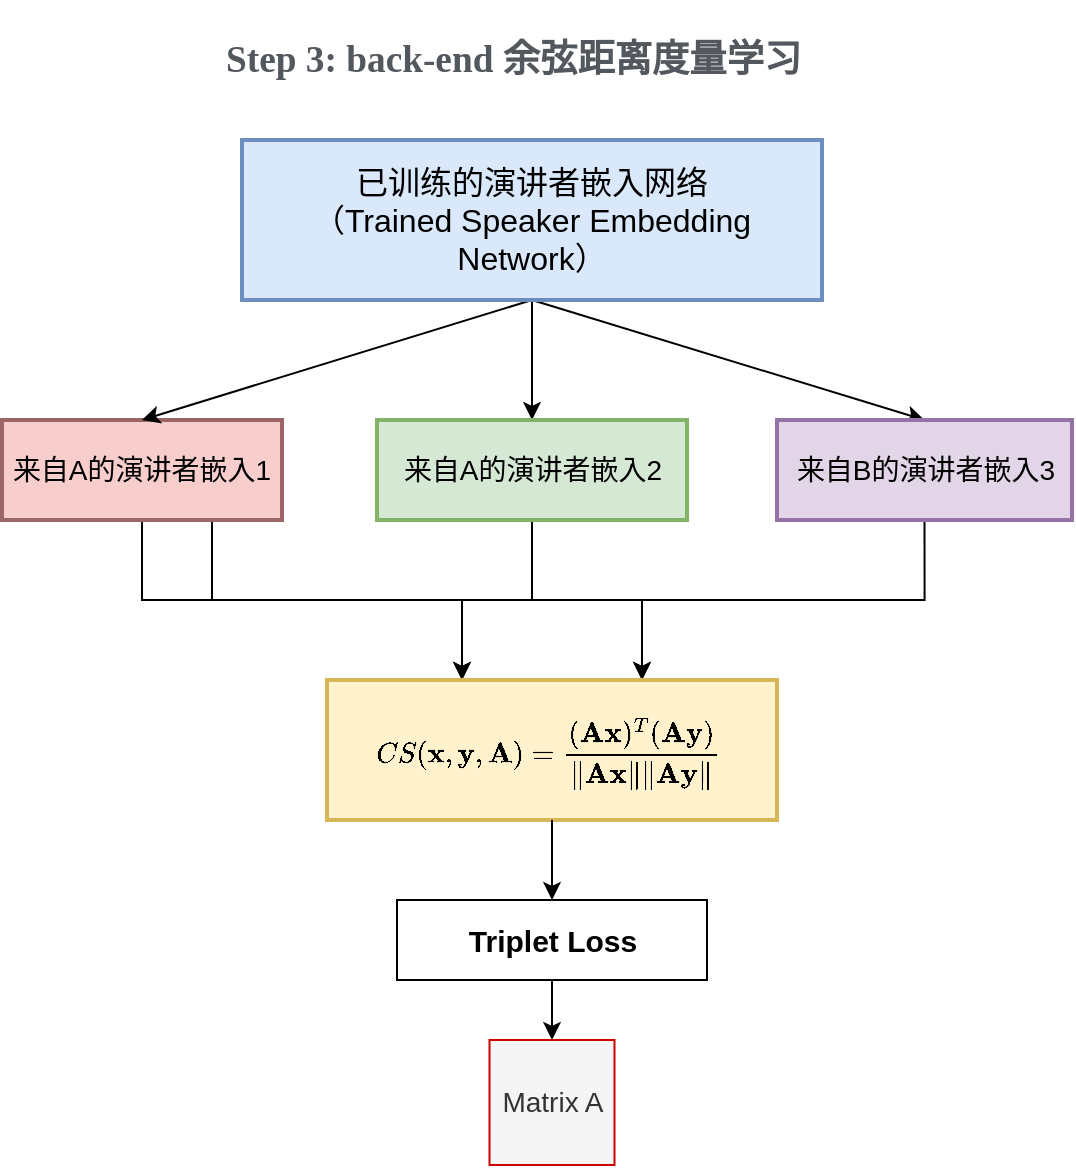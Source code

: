 <mxfile version="21.5.2" type="github">
  <diagram name="第 1 页" id="n4yTNv1PeKjo_5p-pt_t">
    <mxGraphModel dx="755" dy="733" grid="1" gridSize="10" guides="1" tooltips="1" connect="1" arrows="1" fold="1" page="1" pageScale="1" pageWidth="1654" pageHeight="2336" math="1" shadow="0">
      <root>
        <mxCell id="0" />
        <mxCell id="1" parent="0" />
        <mxCell id="rcnBGDcYv02o4lfGUzAK-12" style="edgeStyle=orthogonalEdgeStyle;rounded=0;orthogonalLoop=1;jettySize=auto;html=1;exitX=0.5;exitY=1;exitDx=0;exitDy=0;entryX=0.25;entryY=0;entryDx=0;entryDy=0;" edge="1" parent="1" source="rcnBGDcYv02o4lfGUzAK-3" target="rcnBGDcYv02o4lfGUzAK-10">
          <mxGeometry relative="1" as="geometry" />
        </mxCell>
        <mxCell id="rcnBGDcYv02o4lfGUzAK-15" style="edgeStyle=orthogonalEdgeStyle;rounded=0;orthogonalLoop=1;jettySize=auto;html=1;exitX=0.75;exitY=1;exitDx=0;exitDy=0;entryX=0.75;entryY=0;entryDx=0;entryDy=0;" edge="1" parent="1" source="rcnBGDcYv02o4lfGUzAK-3" target="rcnBGDcYv02o4lfGUzAK-10">
          <mxGeometry relative="1" as="geometry" />
        </mxCell>
        <mxCell id="rcnBGDcYv02o4lfGUzAK-3" value="&lt;font style=&quot;font-size: 14px;&quot;&gt;来自A的演讲者嵌入1&lt;/font&gt;" style="rounded=0;whiteSpace=wrap;html=1;strokeColor=#9C6566;fillColor=#F7CECC;fontColor=#000000;strokeWidth=2;" vertex="1" parent="1">
          <mxGeometry x="180" y="240" width="140" height="50" as="geometry" />
        </mxCell>
        <mxCell id="rcnBGDcYv02o4lfGUzAK-17" style="rounded=0;orthogonalLoop=1;jettySize=auto;html=1;exitX=0.5;exitY=1;exitDx=0;exitDy=0;entryX=0.5;entryY=0;entryDx=0;entryDy=0;" edge="1" parent="1" source="rcnBGDcYv02o4lfGUzAK-4" target="rcnBGDcYv02o4lfGUzAK-3">
          <mxGeometry relative="1" as="geometry" />
        </mxCell>
        <mxCell id="rcnBGDcYv02o4lfGUzAK-18" style="rounded=0;orthogonalLoop=1;jettySize=auto;html=1;exitX=0.5;exitY=1;exitDx=0;exitDy=0;entryX=0.5;entryY=0;entryDx=0;entryDy=0;" edge="1" parent="1" source="rcnBGDcYv02o4lfGUzAK-4" target="rcnBGDcYv02o4lfGUzAK-6">
          <mxGeometry relative="1" as="geometry" />
        </mxCell>
        <mxCell id="rcnBGDcYv02o4lfGUzAK-19" style="edgeStyle=orthogonalEdgeStyle;rounded=0;orthogonalLoop=1;jettySize=auto;html=1;exitX=0.5;exitY=1;exitDx=0;exitDy=0;entryX=0.5;entryY=0;entryDx=0;entryDy=0;" edge="1" parent="1" source="rcnBGDcYv02o4lfGUzAK-4" target="rcnBGDcYv02o4lfGUzAK-5">
          <mxGeometry relative="1" as="geometry" />
        </mxCell>
        <mxCell id="rcnBGDcYv02o4lfGUzAK-4" value="&lt;font style=&quot;font-size: 16px;&quot;&gt;已训练的演讲者嵌入网络&lt;br&gt;（Trained Speaker Embedding Network）&lt;/font&gt;" style="rounded=0;whiteSpace=wrap;html=1;fillColor=#dae8fc;strokeColor=#6c8ebf;strokeWidth=2;" vertex="1" parent="1">
          <mxGeometry x="300" y="100" width="290" height="80" as="geometry" />
        </mxCell>
        <mxCell id="rcnBGDcYv02o4lfGUzAK-14" style="edgeStyle=orthogonalEdgeStyle;rounded=0;orthogonalLoop=1;jettySize=auto;html=1;exitX=0.5;exitY=1;exitDx=0;exitDy=0;entryX=0.25;entryY=0;entryDx=0;entryDy=0;" edge="1" parent="1" source="rcnBGDcYv02o4lfGUzAK-5" target="rcnBGDcYv02o4lfGUzAK-10">
          <mxGeometry relative="1" as="geometry" />
        </mxCell>
        <mxCell id="rcnBGDcYv02o4lfGUzAK-5" value="&lt;font style=&quot;font-size: 14px;&quot;&gt;来自A的演讲者嵌入2&lt;/font&gt;" style="rounded=0;whiteSpace=wrap;html=1;strokeColor=#82b366;fillColor=#d5e8d4;strokeWidth=2;" vertex="1" parent="1">
          <mxGeometry x="367.5" y="240" width="155" height="50" as="geometry" />
        </mxCell>
        <mxCell id="rcnBGDcYv02o4lfGUzAK-16" style="edgeStyle=orthogonalEdgeStyle;rounded=0;orthogonalLoop=1;jettySize=auto;html=1;exitX=0.5;exitY=1;exitDx=0;exitDy=0;entryX=0.75;entryY=0;entryDx=0;entryDy=0;" edge="1" parent="1" source="rcnBGDcYv02o4lfGUzAK-6" target="rcnBGDcYv02o4lfGUzAK-10">
          <mxGeometry relative="1" as="geometry" />
        </mxCell>
        <mxCell id="rcnBGDcYv02o4lfGUzAK-6" value="&lt;font style=&quot;font-size: 14px;&quot;&gt;来自B的演讲者嵌入3&lt;/font&gt;" style="rounded=0;whiteSpace=wrap;html=1;strokeColor=#9673a6;fillColor=#e1d5e7;strokeWidth=2;" vertex="1" parent="1">
          <mxGeometry x="567.5" y="240" width="147.5" height="50" as="geometry" />
        </mxCell>
        <mxCell id="rcnBGDcYv02o4lfGUzAK-8" value="&lt;div class=&quot;page&quot; title=&quot;Page 24&quot; style=&quot;caret-color: rgb(0, 0, 0); color: rgb(0, 0, 0); font-style: normal; font-variant-caps: normal; font-weight: 400; letter-spacing: normal; text-align: start; text-indent: 0px; text-transform: none; word-spacing: 0px; -webkit-text-stroke-width: 0px; text-decoration: none;&quot;&gt;&lt;div class=&quot;section&quot; style=&quot;background-color: rgb(255, 255, 255);&quot;&gt;&lt;div class=&quot;layoutArea&quot;&gt;&lt;div class=&quot;column&quot;&gt;&lt;p&gt;&lt;span style=&quot;font-size: 14pt; font-family: MicrosoftYaHei; font-weight: 700; color: rgb(83, 88, 95);&quot;&gt;Step 3: back-end 余弦距离度量学习&lt;/span&gt;&lt;/p&gt;&lt;/div&gt;&lt;/div&gt;&lt;/div&gt;&lt;/div&gt;" style="text;whiteSpace=wrap;html=1;" vertex="1" parent="1">
          <mxGeometry x="290" y="30" width="330" height="70" as="geometry" />
        </mxCell>
        <mxCell id="rcnBGDcYv02o4lfGUzAK-11" value="" style="group" vertex="1" connectable="0" parent="1">
          <mxGeometry x="342.5" y="370" width="225" height="70" as="geometry" />
        </mxCell>
        <mxCell id="rcnBGDcYv02o4lfGUzAK-7" value="" style="rounded=0;whiteSpace=wrap;html=1;fillColor=#fff2cc;strokeColor=#d6b656;strokeWidth=2;" vertex="1" parent="rcnBGDcYv02o4lfGUzAK-11">
          <mxGeometry width="225" height="70" as="geometry" />
        </mxCell>
        <mxCell id="rcnBGDcYv02o4lfGUzAK-10" value="$$&#xa;C S(\mathbf{x}, \mathbf{y}, \mathbf{A})=\frac{(\mathbf{A} \mathbf{x})^T(\mathbf{A} \mathbf{y})}{\|\mathbf{A x}\|\|\mathbf{A} \mathbf{y}\|}&#xa;$$" style="text;whiteSpace=wrap;" vertex="1" parent="rcnBGDcYv02o4lfGUzAK-11">
          <mxGeometry x="22.5" width="180" height="60" as="geometry" />
        </mxCell>
        <mxCell id="rcnBGDcYv02o4lfGUzAK-23" style="edgeStyle=orthogonalEdgeStyle;rounded=0;orthogonalLoop=1;jettySize=auto;html=1;exitX=0.5;exitY=1;exitDx=0;exitDy=0;entryX=0.5;entryY=0;entryDx=0;entryDy=0;" edge="1" parent="1" source="rcnBGDcYv02o4lfGUzAK-20" target="rcnBGDcYv02o4lfGUzAK-21">
          <mxGeometry relative="1" as="geometry" />
        </mxCell>
        <mxCell id="rcnBGDcYv02o4lfGUzAK-20" value="&lt;font style=&quot;font-size: 15px;&quot;&gt;&lt;b&gt;Triplet Loss&lt;/b&gt;&lt;/font&gt;" style="rounded=0;whiteSpace=wrap;html=1;" vertex="1" parent="1">
          <mxGeometry x="377.5" y="480" width="155" height="40" as="geometry" />
        </mxCell>
        <mxCell id="rcnBGDcYv02o4lfGUzAK-21" value="&lt;font style=&quot;font-size: 14px;&quot;&gt;Matrix A&lt;/font&gt;" style="whiteSpace=wrap;html=1;aspect=fixed;strokeColor=#CC0000;fillColor=#f5f5f5;fontColor=#333333;" vertex="1" parent="1">
          <mxGeometry x="423.75" y="550" width="62.5" height="62.5" as="geometry" />
        </mxCell>
        <mxCell id="rcnBGDcYv02o4lfGUzAK-22" style="edgeStyle=orthogonalEdgeStyle;rounded=0;orthogonalLoop=1;jettySize=auto;html=1;exitX=0.5;exitY=1;exitDx=0;exitDy=0;entryX=0.5;entryY=0;entryDx=0;entryDy=0;" edge="1" parent="1" source="rcnBGDcYv02o4lfGUzAK-7" target="rcnBGDcYv02o4lfGUzAK-20">
          <mxGeometry relative="1" as="geometry" />
        </mxCell>
      </root>
    </mxGraphModel>
  </diagram>
</mxfile>
